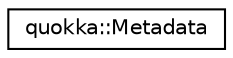 digraph "Graphical Class Hierarchy"
{
 // LATEX_PDF_SIZE
  edge [fontname="Helvetica",fontsize="10",labelfontname="Helvetica",labelfontsize="10"];
  node [fontname="Helvetica",fontsize="10",shape=record];
  rankdir="LR";
  Node0 [label="quokka::Metadata",height=0.2,width=0.4,color="black", fillcolor="white", style="filled",URL="$classquokka_1_1Metadata.html",tooltip=" "];
}
